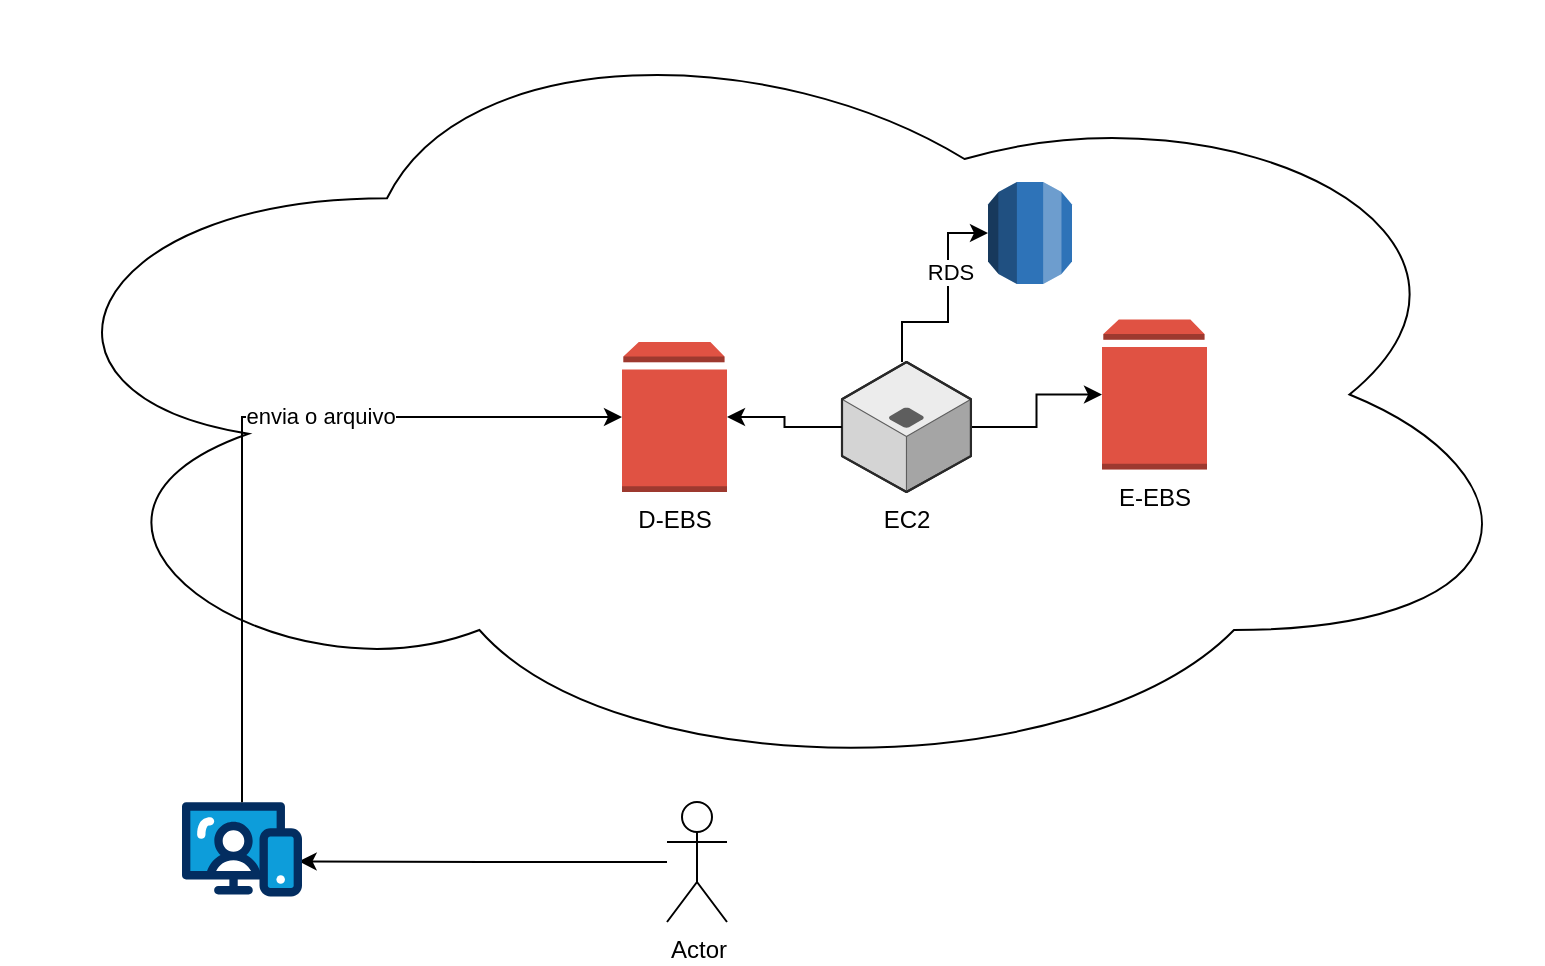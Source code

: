<mxfile version="28.1.2">
  <diagram name="Página-1" id="kgINTwDDJ1Lyzeh85oHN">
    <mxGraphModel dx="1708" dy="803" grid="1" gridSize="10" guides="1" tooltips="1" connect="1" arrows="1" fold="1" page="1" pageScale="1" pageWidth="1169" pageHeight="827" math="0" shadow="0">
      <root>
        <mxCell id="0" />
        <mxCell id="1" parent="0" />
        <mxCell id="Nebzz_FBIPOkmC1-sfWK-8" value="" style="ellipse;shape=cloud;whiteSpace=wrap;html=1;" vertex="1" parent="1">
          <mxGeometry x="240" y="40" width="770" height="392.5" as="geometry" />
        </mxCell>
        <mxCell id="Nebzz_FBIPOkmC1-sfWK-1" value="D-EBS" style="outlineConnect=0;dashed=0;verticalLabelPosition=bottom;verticalAlign=top;align=center;html=1;shape=mxgraph.aws3.volume;fillColor=#E05243;gradientColor=none;" vertex="1" parent="1">
          <mxGeometry x="550" y="210" width="52.5" height="75" as="geometry" />
        </mxCell>
        <mxCell id="Nebzz_FBIPOkmC1-sfWK-5" value="" style="edgeStyle=orthogonalEdgeStyle;rounded=0;orthogonalLoop=1;jettySize=auto;html=1;entryX=0.972;entryY=0.627;entryDx=0;entryDy=0;entryPerimeter=0;" edge="1" parent="1" source="Nebzz_FBIPOkmC1-sfWK-2" target="Nebzz_FBIPOkmC1-sfWK-3">
          <mxGeometry relative="1" as="geometry" />
        </mxCell>
        <mxCell id="Nebzz_FBIPOkmC1-sfWK-2" value="Actor" style="shape=umlActor;verticalLabelPosition=bottom;verticalAlign=top;html=1;outlineConnect=0;" vertex="1" parent="1">
          <mxGeometry x="572.5" y="440" width="30" height="60" as="geometry" />
        </mxCell>
        <mxCell id="Nebzz_FBIPOkmC1-sfWK-3" value="" style="verticalLabelPosition=bottom;aspect=fixed;html=1;shape=mxgraph.salesforce.web;fillColorStyles=fillColor2,fillColor3,fillColor4;fillColor2=#032d60;fillColor3=#0d9dda;fillColor4=#ffffff;fillColor=none;strokeColor=none;" vertex="1" parent="1">
          <mxGeometry x="330" y="440" width="60" height="47.4" as="geometry" />
        </mxCell>
        <mxCell id="Nebzz_FBIPOkmC1-sfWK-6" style="edgeStyle=orthogonalEdgeStyle;rounded=0;orthogonalLoop=1;jettySize=auto;html=1;entryX=0;entryY=0.5;entryDx=0;entryDy=0;entryPerimeter=0;" edge="1" parent="1" source="Nebzz_FBIPOkmC1-sfWK-3" target="Nebzz_FBIPOkmC1-sfWK-1">
          <mxGeometry relative="1" as="geometry">
            <Array as="points">
              <mxPoint x="360" y="248" />
            </Array>
          </mxGeometry>
        </mxCell>
        <mxCell id="Nebzz_FBIPOkmC1-sfWK-7" value="envia o arquivo" style="edgeLabel;html=1;align=center;verticalAlign=middle;resizable=0;points=[];" vertex="1" connectable="0" parent="Nebzz_FBIPOkmC1-sfWK-6">
          <mxGeometry x="0.095" y="1" relative="1" as="geometry">
            <mxPoint x="22" as="offset" />
          </mxGeometry>
        </mxCell>
        <mxCell id="Nebzz_FBIPOkmC1-sfWK-13" style="edgeStyle=orthogonalEdgeStyle;rounded=0;orthogonalLoop=1;jettySize=auto;html=1;" edge="1" parent="1" source="Nebzz_FBIPOkmC1-sfWK-10" target="Nebzz_FBIPOkmC1-sfWK-12">
          <mxGeometry relative="1" as="geometry" />
        </mxCell>
        <mxCell id="Nebzz_FBIPOkmC1-sfWK-10" value="EC2" style="verticalLabelPosition=bottom;html=1;verticalAlign=top;strokeWidth=1;align=center;outlineConnect=0;dashed=0;outlineConnect=0;shape=mxgraph.aws3d.application_server;fillColor=#ECECEC;strokeColor=#5E5E5E;aspect=fixed;strokeColor2=#292929;" vertex="1" parent="1">
          <mxGeometry x="660" y="220" width="64.48" height="65" as="geometry" />
        </mxCell>
        <mxCell id="Nebzz_FBIPOkmC1-sfWK-11" style="edgeStyle=orthogonalEdgeStyle;rounded=0;orthogonalLoop=1;jettySize=auto;html=1;entryX=1;entryY=0.5;entryDx=0;entryDy=0;entryPerimeter=0;" edge="1" parent="1" source="Nebzz_FBIPOkmC1-sfWK-10" target="Nebzz_FBIPOkmC1-sfWK-1">
          <mxGeometry relative="1" as="geometry" />
        </mxCell>
        <mxCell id="Nebzz_FBIPOkmC1-sfWK-12" value="E-EBS" style="outlineConnect=0;dashed=0;verticalLabelPosition=bottom;verticalAlign=top;align=center;html=1;shape=mxgraph.aws3.volume;fillColor=#E05243;gradientColor=none;" vertex="1" parent="1">
          <mxGeometry x="790" y="198.75" width="52.5" height="75" as="geometry" />
        </mxCell>
        <mxCell id="Nebzz_FBIPOkmC1-sfWK-14" value="" style="outlineConnect=0;dashed=0;verticalLabelPosition=bottom;verticalAlign=top;align=center;html=1;shape=mxgraph.aws3.rds;fillColor=#2E73B8;gradientColor=none;" vertex="1" parent="1">
          <mxGeometry x="733" y="130" width="42" height="51" as="geometry" />
        </mxCell>
        <mxCell id="Nebzz_FBIPOkmC1-sfWK-15" style="edgeStyle=orthogonalEdgeStyle;rounded=0;orthogonalLoop=1;jettySize=auto;html=1;entryX=0;entryY=0.5;entryDx=0;entryDy=0;entryPerimeter=0;" edge="1" parent="1" source="Nebzz_FBIPOkmC1-sfWK-10" target="Nebzz_FBIPOkmC1-sfWK-14">
          <mxGeometry relative="1" as="geometry">
            <Array as="points">
              <mxPoint x="690" y="200" />
              <mxPoint x="713" y="200" />
              <mxPoint x="713" y="156" />
            </Array>
          </mxGeometry>
        </mxCell>
        <mxCell id="Nebzz_FBIPOkmC1-sfWK-16" value="RDS" style="edgeLabel;html=1;align=center;verticalAlign=middle;resizable=0;points=[];" vertex="1" connectable="0" parent="Nebzz_FBIPOkmC1-sfWK-15">
          <mxGeometry x="0.278" y="-1" relative="1" as="geometry">
            <mxPoint as="offset" />
          </mxGeometry>
        </mxCell>
      </root>
    </mxGraphModel>
  </diagram>
</mxfile>
